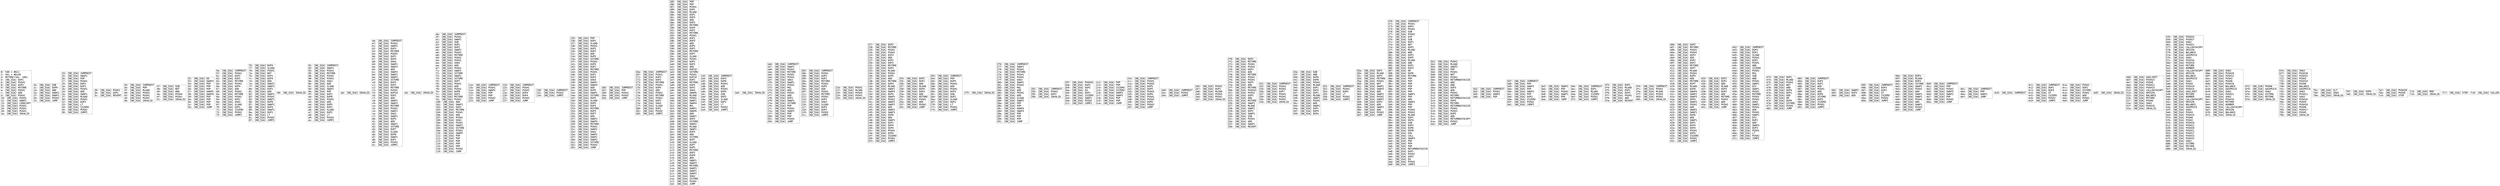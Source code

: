 digraph "graph.cfg.gv" {
	subgraph global {
		node [fontname=Courier fontsize=30.0 rank=same shape=box]
		block_0 [label="0: %00 = #0x1\l2: %01 = #0x40\l4: MSTORE(%01, %00)\l5: [NO_SSA] DUP1\l6: [NO_SSA] PUSH1\l8: [NO_SSA] DUP2\l9: [NO_SSA] MSTORE\la: [NO_SSA] PUSH1\lc: [NO_SSA] ADD\ld: [NO_SSA] PUSH2\l10: [NO_SSA] PUSH1\l12: [NO_SSA] SWAP2\l13: [NO_SSA] CODECOPY\l14: [NO_SSA] PUSH1\l16: [NO_SSA] PUSH1\l18: [NO_SSA] PUSH1\l1a: [NO_SSA] INVALID\l"]
		block_1b [label="1b: [NO_SSA] SUB\l1c: [NO_SSA] DUP9\l1d: [NO_SSA] AND\l1e: [NO_SSA] SWAP2\l1f: [NO_SSA] SWAP1\l20: [NO_SSA] PUSH2\l23: [NO_SSA] JUMP\l"]
		block_24 [label="24: [NO_SSA] JUMPDEST\l25: [NO_SSA] SWAP1\l26: [NO_SSA] POP\l27: [NO_SSA] PUSH1\l29: [NO_SSA] DUP2\l2a: [NO_SSA] DUP1\l2b: [NO_SSA] PUSH1\l2d: [NO_SSA] ADD\l2e: [NO_SSA] SWAP1\l2f: [NO_SSA] MLOAD\l30: [NO_SSA] PUSH1\l32: [NO_SSA] DUP2\l33: [NO_SSA] LT\l34: [NO_SSA] ISZERO\l35: [NO_SSA] PUSH2\l38: [NO_SSA] JUMPI\l"]
		block_39 [label="39: [NO_SSA] PUSH1\l3b: [NO_SSA] DUP1\l3c: [NO_SSA] REVERT\l"]
		block_3d [label="3d: [NO_SSA] JUMPDEST\l3e: [NO_SSA] POP\l3f: [NO_SSA] MLOAD\l40: [NO_SSA] PUSH1\l42: [NO_SSA] PUSH1\l44: [NO_SSA] PUSH1\l46: [NO_SSA] INVALID\l"]
		block_47 [label="47: [NO_SSA] SUB\l48: [NO_SSA] NOT\l49: [NO_SSA] AND\l4a: [NO_SSA] PUSH4\l4f: [NO_SSA] PUSH1\l51: [NO_SSA] INVALID\l"]
		block_52 [label="52: [NO_SSA] EQ\l53: [NO_SSA] SWAP3\l54: [NO_SSA] POP\l55: [NO_SSA] POP\l56: [NO_SSA] POP\l57: [NO_SSA] SWAP5\l58: [NO_SSA] SWAP4\l59: [NO_SSA] POP\l5a: [NO_SSA] POP\l5b: [NO_SSA] POP\l5c: [NO_SSA] POP\l5d: [NO_SSA] JUMP\l"]
		block_5e [label="5e: [NO_SSA] JUMPDEST\l5f: [NO_SSA] PUSH1\l61: [NO_SSA] DUP2\l62: [NO_SSA] DUP2\l63: [NO_SSA] MSTORE\l64: [NO_SSA] PUSH1\l66: [NO_SSA] DUP4\l67: [NO_SSA] ADD\l68: [NO_SSA] PUSH1\l6a: [NO_SSA] MSTORE\l6b: [NO_SSA] PUSH1\l6d: [NO_SSA] DUP2\l6e: [NO_SSA] SHA3\l6f: [NO_SSA] SLOAD\l70: [NO_SSA] DUP1\l71: [NO_SSA] ISZERO\l72: [NO_SSA] PUSH2\l75: [NO_SSA] JUMPI\l"]
		block_76 [label="76: [NO_SSA] DUP4\l77: [NO_SSA] SLOAD\l78: [NO_SSA] PUSH1\l7a: [NO_SSA] NOT\l7b: [NO_SSA] DUP1\l7c: [NO_SSA] DUP4\l7d: [NO_SSA] ADD\l7e: [NO_SSA] SWAP2\l7f: [NO_SSA] SWAP1\l80: [NO_SSA] DUP2\l81: [NO_SSA] ADD\l82: [NO_SSA] SWAP1\l83: [NO_SSA] PUSH1\l85: [NO_SSA] SWAP1\l86: [NO_SSA] DUP8\l87: [NO_SSA] SWAP1\l88: [NO_SSA] DUP4\l89: [NO_SSA] SWAP1\l8a: [NO_SSA] DUP2\l8b: [NO_SSA] LT\l8c: [NO_SSA] PUSH2\l8f: [NO_SSA] JUMPI\l"]
		block_90 [label="90: [NO_SSA] INVALID\l"]
		block_91 [label="91: [NO_SSA] JUMPDEST\l92: [NO_SSA] SWAP1\l93: [NO_SSA] PUSH1\l95: [NO_SSA] MSTORE\l96: [NO_SSA] PUSH1\l98: [NO_SSA] PUSH1\l9a: [NO_SSA] SHA3\l9b: [NO_SSA] ADD\l9c: [NO_SSA] SLOAD\l9d: [NO_SSA] SWAP1\l9e: [NO_SSA] POP\l9f: [NO_SSA] DUP1\la0: [NO_SSA] DUP8\la1: [NO_SSA] PUSH1\la3: [NO_SSA] ADD\la4: [NO_SSA] DUP5\la5: [NO_SSA] DUP2\la6: [NO_SSA] SLOAD\la7: [NO_SSA] DUP2\la8: [NO_SSA] LT\la9: [NO_SSA] PUSH2\lac: [NO_SSA] JUMPI\l"]
		block_ad [label="ad: [NO_SSA] INVALID\l"]
		block_ae [label="ae: [NO_SSA] JUMPDEST\laf: [NO_SSA] PUSH1\lb1: [NO_SSA] SWAP2\lb2: [NO_SSA] DUP3\lb3: [NO_SSA] MSTORE\lb4: [NO_SSA] PUSH1\lb6: [NO_SSA] DUP1\lb7: [NO_SSA] DUP4\lb8: [NO_SSA] SHA3\lb9: [NO_SSA] SWAP1\lba: [NO_SSA] SWAP2\lbb: [NO_SSA] ADD\lbc: [NO_SSA] SWAP3\lbd: [NO_SSA] SWAP1\lbe: [NO_SSA] SWAP3\lbf: [NO_SSA] SSTORE\lc0: [NO_SSA] DUP3\lc1: [NO_SSA] DUP2\lc2: [NO_SSA] MSTORE\lc3: [NO_SSA] PUSH1\lc5: [NO_SSA] DUP10\lc6: [NO_SSA] DUP2\lc7: [NO_SSA] ADD\lc8: [NO_SSA] SWAP1\lc9: [NO_SSA] SWAP3\lca: [NO_SSA] MSTORE\lcb: [NO_SSA] PUSH1\lcd: [NO_SSA] SWAP1\lce: [NO_SSA] SHA3\lcf: [NO_SSA] SWAP1\ld0: [NO_SSA] DUP5\ld1: [NO_SSA] ADD\ld2: [NO_SSA] SWAP1\ld3: [NO_SSA] SSTORE\ld4: [NO_SSA] DUP7\ld5: [NO_SSA] SLOAD\ld6: [NO_SSA] DUP8\ld7: [NO_SSA] SWAP1\ld8: [NO_SSA] DUP1\ld9: [NO_SSA] PUSH2\ldc: [NO_SSA] JUMPI\l"]
		block_dd [label="dd: [NO_SSA] INVALID\l"]
		block_de [label="de: [NO_SSA] JUMPDEST\ldf: [NO_SSA] PUSH1\le1: [NO_SSA] SWAP1\le2: [NO_SSA] SUB\le3: [NO_SSA] DUP2\le4: [NO_SSA] DUP2\le5: [NO_SSA] SWAP1\le6: [NO_SSA] PUSH1\le8: [NO_SSA] MSTORE\le9: [NO_SSA] PUSH1\leb: [NO_SSA] PUSH1\led: [NO_SSA] SHA3\lee: [NO_SSA] ADD\lef: [NO_SSA] PUSH1\lf1: [NO_SSA] SWAP1\lf2: [NO_SSA] SSTORE\lf3: [NO_SSA] SWAP1\lf4: [NO_SSA] SSTORE\lf5: [NO_SSA] DUP7\lf6: [NO_SSA] PUSH1\lf8: [NO_SSA] ADD\lf9: [NO_SSA] PUSH1\lfb: [NO_SSA] DUP8\lfc: [NO_SSA] DUP2\lfd: [NO_SSA] MSTORE\lfe: [NO_SSA] PUSH1\l100: [NO_SSA] ADD\l101: [NO_SSA] SWAP1\l102: [NO_SSA] DUP2\l103: [NO_SSA] MSTORE\l104: [NO_SSA] PUSH1\l106: [NO_SSA] ADD\l107: [NO_SSA] PUSH1\l109: [NO_SSA] SHA3\l10a: [NO_SSA] PUSH1\l10c: [NO_SSA] SWAP1\l10d: [NO_SSA] SSTORE\l10e: [NO_SSA] PUSH1\l110: [NO_SSA] SWAP5\l111: [NO_SSA] POP\l112: [NO_SSA] POP\l113: [NO_SSA] POP\l114: [NO_SSA] POP\l115: [NO_SSA] POP\l116: [NO_SSA] PUSH2\l119: [NO_SSA] JUMP\l"]
		block_11a [label="11a: [NO_SSA] JUMPDEST\l11b: [NO_SSA] PUSH1\l11d: [NO_SSA] SWAP2\l11e: [NO_SSA] POP\l11f: [NO_SSA] POP\l120: [NO_SSA] PUSH2\l123: [NO_SSA] JUMP\l"]
		block_124 [label="124: [NO_SSA] JUMPDEST\l125: [NO_SSA] PUSH1\l127: [NO_SSA] PUSH2\l12a: [NO_SSA] DUP4\l12b: [NO_SSA] DUP4\l12c: [NO_SSA] PUSH2\l12f: [NO_SSA] JUMP\l"]
		block_130 [label="130: [NO_SSA] JUMPDEST\l131: [NO_SSA] PUSH2\l134: [NO_SSA] JUMPI\l"]
		block_135 [label="135: [NO_SSA] POP\l136: [NO_SSA] DUP2\l137: [NO_SSA] SLOAD\l138: [NO_SSA] PUSH1\l13a: [NO_SSA] DUP2\l13b: [NO_SSA] DUP2\l13c: [NO_SSA] ADD\l13d: [NO_SSA] DUP5\l13e: [NO_SSA] SSTORE\l13f: [NO_SSA] PUSH1\l141: [NO_SSA] DUP5\l142: [NO_SSA] DUP2\l143: [NO_SSA] MSTORE\l144: [NO_SSA] PUSH1\l146: [NO_SSA] DUP1\l147: [NO_SSA] DUP3\l148: [NO_SSA] SHA3\l149: [NO_SSA] SWAP1\l14a: [NO_SSA] SWAP4\l14b: [NO_SSA] ADD\l14c: [NO_SSA] DUP5\l14d: [NO_SSA] SWAP1\l14e: [NO_SSA] SSTORE\l14f: [NO_SSA] DUP5\l150: [NO_SSA] SLOAD\l151: [NO_SSA] DUP5\l152: [NO_SSA] DUP3\l153: [NO_SSA] MSTORE\l154: [NO_SSA] DUP3\l155: [NO_SSA] DUP7\l156: [NO_SSA] ADD\l157: [NO_SSA] SWAP1\l158: [NO_SSA] SWAP4\l159: [NO_SSA] MSTORE\l15a: [NO_SSA] PUSH1\l15c: [NO_SSA] SWAP1\l15d: [NO_SSA] SHA3\l15e: [NO_SSA] SWAP2\l15f: [NO_SSA] SWAP1\l160: [NO_SSA] SWAP2\l161: [NO_SSA] SSTORE\l162: [NO_SSA] PUSH2\l165: [NO_SSA] JUMP\l"]
		block_166 [label="166: [NO_SSA] JUMPDEST\l167: [NO_SSA] POP\l168: [NO_SSA] PUSH1\l16a: [NO_SSA] PUSH2\l16d: [NO_SSA] JUMP\l"]
		block_16e [label="16e: [NO_SSA] JUMPDEST\l16f: [NO_SSA] PUSH1\l171: [NO_SSA] DUP3\l172: [NO_SSA] DUP2\l173: [NO_SSA] MSTORE\l174: [NO_SSA] PUSH1\l176: [NO_SSA] DUP5\l177: [NO_SSA] ADD\l178: [NO_SSA] PUSH1\l17a: [NO_SSA] MSTORE\l17b: [NO_SSA] PUSH1\l17d: [NO_SSA] DUP2\l17e: [NO_SSA] SHA3\l17f: [NO_SSA] SLOAD\l180: [NO_SSA] DUP1\l181: [NO_SSA] PUSH2\l184: [NO_SSA] JUMPI\l"]
		block_185 [label="185: [NO_SSA] POP\l186: [NO_SSA] POP\l187: [NO_SSA] PUSH1\l189: [NO_SSA] DUP1\l18a: [NO_SSA] MLOAD\l18b: [NO_SSA] DUP1\l18c: [NO_SSA] DUP3\l18d: [NO_SSA] ADD\l18e: [NO_SSA] DUP3\l18f: [NO_SSA] MSTORE\l190: [NO_SSA] DUP4\l191: [NO_SSA] DUP2\l192: [NO_SSA] MSTORE\l193: [NO_SSA] PUSH1\l195: [NO_SSA] DUP1\l196: [NO_SSA] DUP3\l197: [NO_SSA] ADD\l198: [NO_SSA] DUP5\l199: [NO_SSA] DUP2\l19a: [NO_SSA] MSTORE\l19b: [NO_SSA] DUP7\l19c: [NO_SSA] SLOAD\l19d: [NO_SSA] PUSH1\l19f: [NO_SSA] DUP2\l1a0: [NO_SSA] DUP2\l1a1: [NO_SSA] ADD\l1a2: [NO_SSA] DUP10\l1a3: [NO_SSA] SSTORE\l1a4: [NO_SSA] PUSH1\l1a6: [NO_SSA] DUP10\l1a7: [NO_SSA] DUP2\l1a8: [NO_SSA] MSTORE\l1a9: [NO_SSA] DUP5\l1aa: [NO_SSA] DUP2\l1ab: [NO_SSA] SHA3\l1ac: [NO_SSA] SWAP6\l1ad: [NO_SSA] MLOAD\l1ae: [NO_SSA] PUSH1\l1b0: [NO_SSA] SWAP1\l1b1: [NO_SSA] SWAP4\l1b2: [NO_SSA] MUL\l1b3: [NO_SSA] SWAP1\l1b4: [NO_SSA] SWAP6\l1b5: [NO_SSA] ADD\l1b6: [NO_SSA] SWAP2\l1b7: [NO_SSA] DUP3\l1b8: [NO_SSA] SSTORE\l1b9: [NO_SSA] SWAP2\l1ba: [NO_SSA] MLOAD\l1bb: [NO_SSA] SWAP1\l1bc: [NO_SSA] DUP3\l1bd: [NO_SSA] ADD\l1be: [NO_SSA] SSTORE\l1bf: [NO_SSA] DUP7\l1c0: [NO_SSA] SLOAD\l1c1: [NO_SSA] DUP7\l1c2: [NO_SSA] DUP5\l1c3: [NO_SSA] MSTORE\l1c4: [NO_SSA] DUP2\l1c5: [NO_SSA] DUP9\l1c6: [NO_SSA] ADD\l1c7: [NO_SSA] SWAP1\l1c8: [NO_SSA] SWAP3\l1c9: [NO_SSA] MSTORE\l1ca: [NO_SSA] SWAP3\l1cb: [NO_SSA] SWAP1\l1cc: [NO_SSA] SWAP2\l1cd: [NO_SSA] SHA3\l1ce: [NO_SSA] SSTORE\l1cf: [NO_SSA] PUSH2\l1d2: [NO_SSA] JUMP\l"]
		block_1d3 [label="1d3: [NO_SSA] JUMPDEST\l1d4: [NO_SSA] DUP3\l1d5: [NO_SSA] DUP6\l1d6: [NO_SSA] PUSH1\l1d8: [NO_SSA] ADD\l1d9: [NO_SSA] PUSH1\l1db: [NO_SSA] DUP4\l1dc: [NO_SSA] SUB\l1dd: [NO_SSA] DUP2\l1de: [NO_SSA] SLOAD\l1df: [NO_SSA] DUP2\l1e0: [NO_SSA] LT\l1e1: [NO_SSA] PUSH2\l1e4: [NO_SSA] JUMPI\l"]
		block_1e5 [label="1e5: [NO_SSA] INVALID\l"]
		block_1e6 [label="1e6: [NO_SSA] JUMPDEST\l1e7: [NO_SSA] SWAP1\l1e8: [NO_SSA] PUSH1\l1ea: [NO_SSA] MSTORE\l1eb: [NO_SSA] PUSH1\l1ed: [NO_SSA] PUSH1\l1ef: [NO_SSA] SHA3\l1f0: [NO_SSA] SWAP1\l1f1: [NO_SSA] PUSH1\l1f3: [NO_SSA] MUL\l1f4: [NO_SSA] ADD\l1f5: [NO_SSA] PUSH1\l1f7: [NO_SSA] ADD\l1f8: [NO_SSA] DUP2\l1f9: [NO_SSA] SWAP1\l1fa: [NO_SSA] SSTORE\l1fb: [NO_SSA] POP\l1fc: [NO_SSA] PUSH1\l1fe: [NO_SSA] SWAP2\l1ff: [NO_SSA] POP\l200: [NO_SSA] POP\l201: [NO_SSA] PUSH2\l204: [NO_SSA] JUMP\l"]
		block_205 [label="205: [NO_SSA] JUMPDEST\l206: [NO_SSA] PUSH1\l208: [NO_SSA] DUP3\l209: [NO_SSA] DUP2\l20a: [NO_SSA] MSTORE\l20b: [NO_SSA] PUSH1\l20d: [NO_SSA] DUP5\l20e: [NO_SSA] ADD\l20f: [NO_SSA] PUSH1\l211: [NO_SSA] MSTORE\l212: [NO_SSA] PUSH1\l214: [NO_SSA] DUP2\l215: [NO_SSA] SHA3\l216: [NO_SSA] SLOAD\l217: [NO_SSA] DUP3\l218: [NO_SSA] DUP2\l219: [NO_SSA] PUSH2\l21c: [NO_SSA] JUMPI\l"]
		block_21d [label="21d: [NO_SSA] PUSH1\l21f: [NO_SSA] MLOAD\l220: [NO_SSA] PUSH3\l224: [NO_SSA] PUSH1\l226: [NO_SSA] INVALID\l"]
		block_227 [label="227: [NO_SSA] DUP2\l228: [NO_SSA] MSTORE\l229: [NO_SSA] PUSH1\l22b: [NO_SSA] PUSH1\l22d: [NO_SSA] DUP3\l22e: [NO_SSA] ADD\l22f: [NO_SSA] DUP2\l230: [NO_SSA] DUP2\l231: [NO_SSA] MSTORE\l232: [NO_SSA] DUP4\l233: [NO_SSA] MLOAD\l234: [NO_SSA] PUSH1\l236: [NO_SSA] DUP5\l237: [NO_SSA] ADD\l238: [NO_SSA] MSTORE\l239: [NO_SSA] DUP4\l23a: [NO_SSA] MLOAD\l23b: [NO_SSA] SWAP1\l23c: [NO_SSA] SWAP3\l23d: [NO_SSA] DUP4\l23e: [NO_SSA] SWAP3\l23f: [NO_SSA] PUSH1\l241: [NO_SSA] SWAP1\l242: [NO_SSA] SWAP2\l243: [NO_SSA] ADD\l244: [NO_SSA] SWAP2\l245: [NO_SSA] SWAP1\l246: [NO_SSA] DUP6\l247: [NO_SSA] ADD\l248: [NO_SSA] SWAP1\l249: [NO_SSA] DUP1\l24a: [NO_SSA] DUP4\l24b: [NO_SSA] DUP4\l24c: [NO_SSA] PUSH1\l24e: [NO_SSA] DUP4\l24f: [NO_SSA] ISZERO\l250: [NO_SSA] PUSH2\l253: [NO_SSA] JUMPI\l"]
		block_254 [label="254: [NO_SSA] DUP2\l255: [NO_SSA] DUP2\l256: [NO_SSA] ADD\l257: [NO_SSA] MLOAD\l258: [NO_SSA] DUP4\l259: [NO_SSA] DUP3\l25a: [NO_SSA] ADD\l25b: [NO_SSA] MSTORE\l25c: [NO_SSA] PUSH1\l25e: [NO_SSA] ADD\l25f: [NO_SSA] PUSH2\l262: [NO_SSA] JUMP\l"]
		block_263 [label="263: [NO_SSA] JUMPDEST\l264: [NO_SSA] POP\l265: [NO_SSA] DUP5\l266: [NO_SSA] PUSH1\l268: [NO_SSA] ADD\l269: [NO_SSA] PUSH1\l26b: [NO_SSA] DUP3\l26c: [NO_SSA] SUB\l26d: [NO_SSA] DUP2\l26e: [NO_SSA] SLOAD\l26f: [NO_SSA] DUP2\l270: [NO_SSA] LT\l271: [NO_SSA] PUSH2\l274: [NO_SSA] JUMPI\l"]
		block_275 [label="275: [NO_SSA] INVALID\l"]
		block_276 [label="276: [NO_SSA] JUMPDEST\l277: [NO_SSA] SWAP1\l278: [NO_SSA] PUSH1\l27a: [NO_SSA] MSTORE\l27b: [NO_SSA] PUSH1\l27d: [NO_SSA] PUSH1\l27f: [NO_SSA] SHA3\l280: [NO_SSA] SWAP1\l281: [NO_SSA] PUSH1\l283: [NO_SSA] MUL\l284: [NO_SSA] ADD\l285: [NO_SSA] PUSH1\l287: [NO_SSA] ADD\l288: [NO_SSA] SLOAD\l289: [NO_SSA] SWAP2\l28a: [NO_SSA] POP\l28b: [NO_SSA] POP\l28c: [NO_SSA] SWAP4\l28d: [NO_SSA] SWAP3\l28e: [NO_SSA] POP\l28f: [NO_SSA] POP\l290: [NO_SSA] POP\l291: [NO_SSA] JUMP\l"]
		block_292 [label="292: [NO_SSA] JUMPDEST\l293: [NO_SSA] PUSH1\l295: [NO_SSA] DUP2\l296: [NO_SSA] INVALID\l"]
		block_297 [label="297: [NO_SSA] PUSH32\l2b8: [NO_SSA] DUP2\l2b9: [NO_SSA] DUP2\l2ba: [NO_SSA] EQ\l2bb: [NO_SSA] DUP1\l2bc: [NO_SSA] ISZERO\l2bd: [NO_SSA] SWAP1\l2be: [NO_SSA] PUSH2\l2c1: [NO_SSA] JUMPI\l"]
		block_2c2 [label="2c2: [NO_SSA] POP\l2c3: [NO_SSA] POP\l2c4: [NO_SSA] ISZERO\l2c5: [NO_SSA] ISZERO\l2c6: [NO_SSA] SWAP3\l2c7: [NO_SSA] SWAP2\l2c8: [NO_SSA] POP\l2c9: [NO_SSA] POP\l2ca: [NO_SSA] JUMP\l"]
		block_2cb [label="2cb: [NO_SSA] JUMPDEST\l2cc: [NO_SSA] PUSH1\l2ce: [NO_SSA] PUSH2\l2d1: [NO_SSA] DUP5\l2d2: [NO_SSA] DUP5\l2d3: [NO_SSA] PUSH1\l2d5: [NO_SSA] DUP6\l2d6: [NO_SSA] PUSH1\l2d8: [NO_SSA] PUSH2\l2db: [NO_SSA] DUP6\l2dc: [NO_SSA] PUSH2\l2df: [NO_SSA] JUMP\l"]
		block_2e0 [label="2e0: [NO_SSA] JUMPDEST\l2e1: [NO_SSA] PUSH2\l2e4: [NO_SSA] JUMPI\l"]
		block_2e5 [label="2e5: [NO_SSA] PUSH1\l2e7: [NO_SSA] DUP1\l2e8: [NO_SSA] MLOAD\l2e9: [NO_SSA] PUSH3\l2ed: [NO_SSA] PUSH1\l2ef: [NO_SSA] INVALID\l"]
		block_2f0 [label="2f0: [NO_SSA] DUP2\l2f1: [NO_SSA] MSTORE\l2f2: [NO_SSA] PUSH1\l2f4: [NO_SSA] PUSH1\l2f6: [NO_SSA] DUP3\l2f7: [NO_SSA] ADD\l2f8: [NO_SSA] MSTORE\l2f9: [NO_SSA] PUSH1\l2fb: [NO_SSA] PUSH1\l2fd: [NO_SSA] DUP3\l2fe: [NO_SSA] ADD\l2ff: [NO_SSA] MSTORE\l300: [NO_SSA] PUSH32\l321: [NO_SSA] PUSH1\l323: [NO_SSA] DUP3\l324: [NO_SSA] ADD\l325: [NO_SSA] MSTORE\l326: [NO_SSA] SWAP1\l327: [NO_SSA] MLOAD\l328: [NO_SSA] SWAP1\l329: [NO_SSA] DUP2\l32a: [NO_SSA] SWAP1\l32b: [NO_SSA] SUB\l32c: [NO_SSA] PUSH1\l32e: [NO_SSA] ADD\l32f: [NO_SSA] SWAP1\l330: [NO_SSA] REVERT\l"]
		block_331 [label="331: [NO_SSA] JUMPDEST\l332: [NO_SSA] PUSH1\l334: [NO_SSA] PUSH1\l336: [NO_SSA] DUP7\l337: [NO_SSA] PUSH1\l339: [NO_SSA] PUSH1\l33b: [NO_SSA] PUSH1\l33d: [NO_SSA] INVALID\l"]
		block_33e [label="33e: [NO_SSA] SUB\l33f: [NO_SSA] AND\l340: [NO_SSA] DUP6\l341: [NO_SSA] DUP8\l342: [NO_SSA] PUSH1\l344: [NO_SSA] MLOAD\l345: [NO_SSA] DUP1\l346: [NO_SSA] DUP3\l347: [NO_SSA] DUP1\l348: [NO_SSA] MLOAD\l349: [NO_SSA] SWAP1\l34a: [NO_SSA] PUSH1\l34c: [NO_SSA] ADD\l34d: [NO_SSA] SWAP1\l34e: [NO_SSA] DUP1\l34f: [NO_SSA] DUP4\l350: [NO_SSA] DUP4\l"]
		block_351 [label="351: [NO_SSA] JUMPDEST\l352: [NO_SSA] PUSH1\l354: [NO_SSA] DUP4\l355: [NO_SSA] LT\l356: [NO_SSA] PUSH2\l359: [NO_SSA] JUMPI\l"]
		block_35a [label="35a: [NO_SSA] DUP1\l35b: [NO_SSA] MLOAD\l35c: [NO_SSA] DUP3\l35d: [NO_SSA] MSTORE\l35e: [NO_SSA] PUSH1\l360: [NO_SSA] NOT\l361: [NO_SSA] SWAP1\l362: [NO_SSA] SWAP3\l363: [NO_SSA] ADD\l364: [NO_SSA] SWAP2\l365: [NO_SSA] PUSH1\l367: [NO_SSA] SWAP2\l368: [NO_SSA] DUP3\l369: [NO_SSA] ADD\l36a: [NO_SSA] SWAP2\l36b: [NO_SSA] ADD\l36c: [NO_SSA] PUSH2\l36f: [NO_SSA] JUMP\l"]
		block_370 [label="370: [NO_SSA] JUMPDEST\l371: [NO_SSA] PUSH1\l373: [NO_SSA] DUP4\l374: [NO_SSA] PUSH1\l376: [NO_SSA] SUB\l377: [NO_SSA] PUSH2\l37a: [NO_SSA] EXP\l37b: [NO_SSA] SUB\l37c: [NO_SSA] DUP1\l37d: [NO_SSA] NOT\l37e: [NO_SSA] DUP3\l37f: [NO_SSA] MLOAD\l380: [NO_SSA] AND\l381: [NO_SSA] DUP2\l382: [NO_SSA] DUP5\l383: [NO_SSA] MLOAD\l384: [NO_SSA] AND\l385: [NO_SSA] DUP1\l386: [NO_SSA] DUP3\l387: [NO_SSA] OR\l388: [NO_SSA] DUP6\l389: [NO_SSA] MSTORE\l38a: [NO_SSA] POP\l38b: [NO_SSA] POP\l38c: [NO_SSA] POP\l38d: [NO_SSA] POP\l38e: [NO_SSA] POP\l38f: [NO_SSA] POP\l390: [NO_SSA] SWAP1\l391: [NO_SSA] POP\l392: [NO_SSA] ADD\l393: [NO_SSA] SWAP2\l394: [NO_SSA] POP\l395: [NO_SSA] POP\l396: [NO_SSA] PUSH1\l398: [NO_SSA] PUSH1\l39a: [NO_SSA] MLOAD\l39b: [NO_SSA] DUP1\l39c: [NO_SSA] DUP4\l39d: [NO_SSA] SUB\l39e: [NO_SSA] DUP2\l39f: [NO_SSA] DUP6\l3a0: [NO_SSA] DUP8\l3a1: [NO_SSA] GAS\l3a2: [NO_SSA] CALL\l3a3: [NO_SSA] SWAP3\l3a4: [NO_SSA] POP\l3a5: [NO_SSA] POP\l3a6: [NO_SSA] POP\l3a7: [NO_SSA] RETURNDATASIZE\l3a8: [NO_SSA] DUP1\l3a9: [NO_SSA] PUSH1\l3ab: [NO_SSA] DUP2\l3ac: [NO_SSA] EQ\l3ad: [NO_SSA] PUSH2\l3b0: [NO_SSA] JUMPI\l"]
		block_3b1 [label="3b1: [NO_SSA] PUSH1\l3b3: [NO_SSA] MLOAD\l3b4: [NO_SSA] SWAP2\l3b5: [NO_SSA] POP\l3b6: [NO_SSA] PUSH1\l3b8: [NO_SSA] NOT\l3b9: [NO_SSA] PUSH1\l3bb: [NO_SSA] RETURNDATASIZE\l3bc: [NO_SSA] ADD\l3bd: [NO_SSA] AND\l3be: [NO_SSA] DUP3\l3bf: [NO_SSA] ADD\l3c0: [NO_SSA] PUSH1\l3c2: [NO_SSA] MSTORE\l3c3: [NO_SSA] RETURNDATASIZE\l3c4: [NO_SSA] DUP3\l3c5: [NO_SSA] MSTORE\l3c6: [NO_SSA] RETURNDATASIZE\l3c7: [NO_SSA] PUSH1\l3c9: [NO_SSA] PUSH1\l3cb: [NO_SSA] DUP5\l3cc: [NO_SSA] ADD\l3cd: [NO_SSA] RETURNDATACOPY\l3ce: [NO_SSA] PUSH2\l3d1: [NO_SSA] JUMP\l"]
		block_3d2 [label="3d2: [NO_SSA] JUMPDEST\l3d3: [NO_SSA] PUSH1\l3d5: [NO_SSA] SWAP2\l3d6: [NO_SSA] POP\l"]
		block_3d7 [label="3d7: [NO_SSA] JUMPDEST\l3d8: [NO_SSA] POP\l3d9: [NO_SSA] SWAP2\l3da: [NO_SSA] POP\l3db: [NO_SSA] SWAP2\l3dc: [NO_SSA] POP\l3dd: [NO_SSA] DUP2\l3de: [NO_SSA] ISZERO\l3df: [NO_SSA] PUSH2\l3e2: [NO_SSA] JUMPI\l"]
		block_3e3 [label="3e3: [NO_SSA] SWAP2\l3e4: [NO_SSA] POP\l3e5: [NO_SSA] PUSH2\l3e8: [NO_SSA] SWAP1\l3e9: [NO_SSA] POP\l3ea: [NO_SSA] JUMP\l"]
		block_3eb [label="3eb: [NO_SSA] JUMPDEST\l3ec: [NO_SSA] DUP1\l3ed: [NO_SSA] MLOAD\l3ee: [NO_SSA] ISZERO\l3ef: [NO_SSA] PUSH2\l3f2: [NO_SSA] JUMPI\l"]
		block_3f3 [label="3f3: [NO_SSA] DUP1\l3f4: [NO_SSA] MLOAD\l3f5: [NO_SSA] DUP1\l3f6: [NO_SSA] DUP3\l3f7: [NO_SSA] PUSH1\l3f9: [NO_SSA] ADD\l3fa: [NO_SSA] REVERT\l"]
		block_3fb [label="3fb: [NO_SSA] JUMPDEST\l3fc: [NO_SSA] PUSH1\l3fe: [NO_SSA] MLOAD\l3ff: [NO_SSA] PUSH3\l403: [NO_SSA] PUSH1\l405: [NO_SSA] INVALID\l"]
		block_406 [label="406: [NO_SSA] DUP2\l407: [NO_SSA] MSTORE\l408: [NO_SSA] PUSH1\l40a: [NO_SSA] PUSH1\l40c: [NO_SSA] DUP3\l40d: [NO_SSA] ADD\l40e: [NO_SSA] DUP2\l40f: [NO_SSA] DUP2\l410: [NO_SSA] MSTORE\l411: [NO_SSA] DUP7\l412: [NO_SSA] MLOAD\l413: [NO_SSA] PUSH1\l415: [NO_SSA] DUP5\l416: [NO_SSA] ADD\l417: [NO_SSA] MSTORE\l418: [NO_SSA] DUP7\l419: [NO_SSA] MLOAD\l41a: [NO_SSA] DUP8\l41b: [NO_SSA] SWAP4\l41c: [NO_SSA] SWAP2\l41d: [NO_SSA] SWAP3\l41e: [NO_SSA] DUP4\l41f: [NO_SSA] SWAP3\l420: [NO_SSA] PUSH1\l422: [NO_SSA] ADD\l423: [NO_SSA] SWAP2\l424: [NO_SSA] SWAP1\l425: [NO_SSA] DUP6\l426: [NO_SSA] ADD\l427: [NO_SSA] SWAP1\l428: [NO_SSA] DUP1\l429: [NO_SSA] DUP4\l42a: [NO_SSA] DUP4\l42b: [NO_SSA] PUSH1\l42d: [NO_SSA] DUP4\l42e: [NO_SSA] ISZERO\l42f: [NO_SSA] PUSH2\l432: [NO_SSA] JUMPI\l"]
		block_433 [label="433: [NO_SSA] DUP2\l434: [NO_SSA] DUP2\l435: [NO_SSA] ADD\l436: [NO_SSA] MLOAD\l437: [NO_SSA] DUP4\l438: [NO_SSA] DUP3\l439: [NO_SSA] ADD\l43a: [NO_SSA] MSTORE\l43b: [NO_SSA] PUSH1\l43d: [NO_SSA] ADD\l43e: [NO_SSA] PUSH2\l441: [NO_SSA] JUMP\l"]
		block_442 [label="442: [NO_SSA] JUMPDEST\l443: [NO_SSA] DUP3\l444: [NO_SSA] DUP1\l445: [NO_SSA] SLOAD\l446: [NO_SSA] PUSH1\l448: [NO_SSA] DUP2\l449: [NO_SSA] PUSH1\l44b: [NO_SSA] AND\l44c: [NO_SSA] ISZERO\l44d: [NO_SSA] PUSH2\l450: [NO_SSA] MUL\l451: [NO_SSA] SUB\l452: [NO_SSA] AND\l453: [NO_SSA] PUSH1\l455: [NO_SSA] SWAP1\l456: [NO_SSA] DIV\l457: [NO_SSA] SWAP1\l458: [NO_SSA] PUSH1\l45a: [NO_SSA] MSTORE\l45b: [NO_SSA] PUSH1\l45d: [NO_SSA] PUSH1\l45f: [NO_SSA] SHA3\l460: [NO_SSA] SWAP1\l461: [NO_SSA] PUSH1\l463: [NO_SSA] ADD\l464: [NO_SSA] PUSH1\l466: [NO_SSA] SWAP1\l467: [NO_SSA] DIV\l468: [NO_SSA] DUP2\l469: [NO_SSA] ADD\l46a: [NO_SSA] SWAP3\l46b: [NO_SSA] DUP3\l46c: [NO_SSA] PUSH1\l46e: [NO_SSA] LT\l46f: [NO_SSA] PUSH2\l472: [NO_SSA] JUMPI\l"]
		block_473 [label="473: [NO_SSA] DUP1\l474: [NO_SSA] MLOAD\l475: [NO_SSA] PUSH1\l477: [NO_SSA] NOT\l478: [NO_SSA] AND\l479: [NO_SSA] DUP4\l47a: [NO_SSA] DUP1\l47b: [NO_SSA] ADD\l47c: [NO_SSA] OR\l47d: [NO_SSA] DUP6\l47e: [NO_SSA] SSTORE\l47f: [NO_SSA] PUSH2\l482: [NO_SSA] JUMP\l"]
		block_483 [label="483: [NO_SSA] JUMPDEST\l484: [NO_SSA] DUP3\l485: [NO_SSA] DUP1\l486: [NO_SSA] ADD\l487: [NO_SSA] PUSH1\l489: [NO_SSA] ADD\l48a: [NO_SSA] DUP6\l48b: [NO_SSA] SSTORE\l48c: [NO_SSA] DUP3\l48d: [NO_SSA] ISZERO\l48e: [NO_SSA] PUSH2\l491: [NO_SSA] JUMPI\l"]
		block_492 [label="492: [NO_SSA] SWAP2\l493: [NO_SSA] DUP3\l494: [NO_SSA] ADD\l"]
		block_495 [label="495: [NO_SSA] JUMPDEST\l496: [NO_SSA] DUP3\l497: [NO_SSA] DUP2\l498: [NO_SSA] GT\l499: [NO_SSA] ISZERO\l49a: [NO_SSA] PUSH2\l49d: [NO_SSA] JUMPI\l"]
		block_49e [label="49e: [NO_SSA] DUP3\l49f: [NO_SSA] MLOAD\l4a0: [NO_SSA] DUP3\l4a1: [NO_SSA] SSTORE\l4a2: [NO_SSA] SWAP2\l4a3: [NO_SSA] PUSH1\l4a5: [NO_SSA] ADD\l4a6: [NO_SSA] SWAP2\l4a7: [NO_SSA] SWAP1\l4a8: [NO_SSA] PUSH1\l4aa: [NO_SSA] ADD\l4ab: [NO_SSA] SWAP1\l4ac: [NO_SSA] PUSH2\l4af: [NO_SSA] JUMP\l"]
		block_4b0 [label="4b0: [NO_SSA] JUMPDEST\l4b1: [NO_SSA] POP\l4b2: [NO_SSA] PUSH2\l4b5: [NO_SSA] SWAP3\l4b6: [NO_SSA] SWAP2\l4b7: [NO_SSA] POP\l4b8: [NO_SSA] PUSH2\l4bb: [NO_SSA] JUMP\l"]
		block_4bc [label="4bc: [NO_SSA] JUMPDEST\l4bd: [NO_SSA] POP\l4be: [NO_SSA] SWAP1\l4bf: [NO_SSA] JUMP\l"]
		block_4c0 [label="4c0: [NO_SSA] JUMPDEST\l"]
		block_4c1 [label="4c1: [NO_SSA] JUMPDEST\l4c2: [NO_SSA] DUP1\l4c3: [NO_SSA] DUP3\l4c4: [NO_SSA] GT\l4c5: [NO_SSA] ISZERO\l4c6: [NO_SSA] PUSH2\l4c9: [NO_SSA] JUMPI\l"]
		block_4ca [label="4ca: [NO_SSA] PUSH1\l4cc: [NO_SSA] DUP2\l4cd: [NO_SSA] SSTORE\l4ce: [NO_SSA] PUSH1\l4d0: [NO_SSA] ADD\l4d1: [NO_SSA] PUSH2\l4d4: [NO_SSA] JUMP\l"]
		block_4d5 [label="4d5: [NO_SSA] INVALID\l"]
		block_4d6 [label="4d6: [NO_SSA] GASLIMIT\l4d7: [NO_SSA] PUSH15\l4e7: [NO_SSA] PUSH5\l4ed: [NO_SSA] PUSH21\l503: [NO_SSA] PUSH15\l513: [NO_SSA] CALLDATACOPY\l514: [NO_SSA] ORIGIN\l515: [NO_SSA] BALANCE\l516: [NO_SSA] MSTORE\l517: [NO_SSA] PUSH6\l51e: [NO_SSA] SHA3\l51f: [NO_SSA] PUSH10\l52a: [NO_SSA] INVALID\l"]
		block_52b [label="52b: [NO_SSA] PUSH24\l544: [NO_SSA] PUSH27\l560: [NO_SSA] SHA3\l561: [NO_SSA] PUSH21\l577: [NO_SSA] CALLDATACOPY\l578: [NO_SSA] ORIGIN\l579: [NO_SSA] BALANCE\l57a: [NO_SSA] GASPRICE\l57b: [NO_SSA] SHA3\l57c: [NO_SSA] PUSH16\l58d: [NO_SSA] PUSH19\l5a1: [NO_SSA] MSTORE\l5a2: [NO_SSA] NUMBER\l5a3: [NO_SSA] CALLDATACOPY\l5a4: [NO_SSA] ORIGIN\l5a5: [NO_SSA] BALANCE\l5a6: [NO_SSA] GASPRICE\l5a7: [NO_SSA] SHA3\l5a8: [NO_SSA] PUSH2\l5ab: [NO_SSA] PUSH19\l5bf: [NO_SSA] PUSH24\l5d8: [NO_SSA] GASLIMIT\l5d9: [NO_SSA] MSTORE\l5da: [NO_SSA] NUMBER\l5db: [NO_SSA] CALLDATACOPY\l5dc: [NO_SSA] ORIGIN\l5dd: [NO_SSA] BALANCE\l5de: [NO_SSA] GASPRICE\l5df: [NO_SSA] SHA3\l5e0: [NO_SSA] PUSH3\l5e4: [NO_SSA] PUSH15\l5f4: [NO_SSA] PUSH6\l5fb: [NO_SSA] PUSH2\l5fe: [NO_SSA] PUSH19\l612: [NO_SSA] PUSH21\l628: [NO_SSA] PUSH20\l63d: [NO_SSA] PUSH21\l653: [NO_SSA] PUSH17\l665: [NO_SSA] PUSH15\l675: [NO_SSA] PUSH15\l685: [NO_SSA] SHA3\l686: [NO_SSA] SSTORE\l687: [NO_SSA] MSTORE\l688: [NO_SSA] INVALID\l"]
		block_689 [label="689: [NO_SSA] SHA3\l68a: [NO_SSA] PUSH20\l69f: [NO_SSA] PUSH12\l6ac: [NO_SSA] PUSH2\l6af: [NO_SSA] PUSH6\l6b6: [NO_SSA] PUSH16\l6c7: [NO_SSA] BALANCE\l6c8: [NO_SSA] GASPRICE\l6c9: [NO_SSA] SHA3\l6ca: [NO_SSA] PUSH21\l6e0: [NO_SSA] SHA3\l6e1: [NO_SSA] PUSH10\l6ec: [NO_SSA] MSTORE\l6ed: [NO_SSA] NUMBER\l6ee: [NO_SSA] CALLDATACOPY\l6ef: [NO_SSA] ORIGIN\l6f0: [NO_SSA] BALANCE\l6f1: [NO_SSA] INVALID\l"]
		block_6f2 [label="6f2: [NO_SSA] PUSH6\l6f9: [NO_SSA] GASPRICE\l6fa: [NO_SSA] SHA3\l6fb: [NO_SSA] SSTORE\l6fc: [NO_SSA] MSTORE\l6fd: [NO_SSA] INVALID\l"]
		block_6fe [label="6fe: [NO_SSA] SHA3\l6ff: [NO_SSA] PUSH18\l712: [NO_SSA] PUSH15\l722: [NO_SSA] PUSH2\l725: [NO_SSA] PUSH19\l739: [NO_SSA] PUSH6\l740: [NO_SSA] BALANCE\l741: [NO_SSA] GASPRICE\l742: [NO_SSA] SHA3\l743: [NO_SSA] PUSH21\l759: [NO_SSA] SHA3\l75a: [NO_SSA] PUSH16\l76b: [NO_SSA] PUSH5\l771: [NO_SSA] PUSH10\l77c: [NO_SSA] PUSH6\l783: [NO_SSA] PUSH17\l795: [NO_SSA] PUSH5\l79b: [NO_SSA] INVALID\l"]
		block_79c [label="79c: [NO_SSA] SLT\l79d: [NO_SSA] SHA3\l79e: [NO_SSA] INVALID\l"]
		block_79f [label="79f: [NO_SSA] DUP5\l7a0: [NO_SSA] INVALID\l"]
		block_7a1 [label="7a1: [NO_SSA] PUSH28\l7be: [NO_SSA] PUSH5\l7c4: [NO_SSA] STOP\l"]
		block_7c5 [label="7c5: [NO_SSA] MOD\l7c6: [NO_SSA] INVALID\l"]
		block_7c7 [label="7c7: [NO_SSA] STOP\l"]
		block_7c8 [label="7c8: [NO_SSA] CALLER\l"]
	}
}
